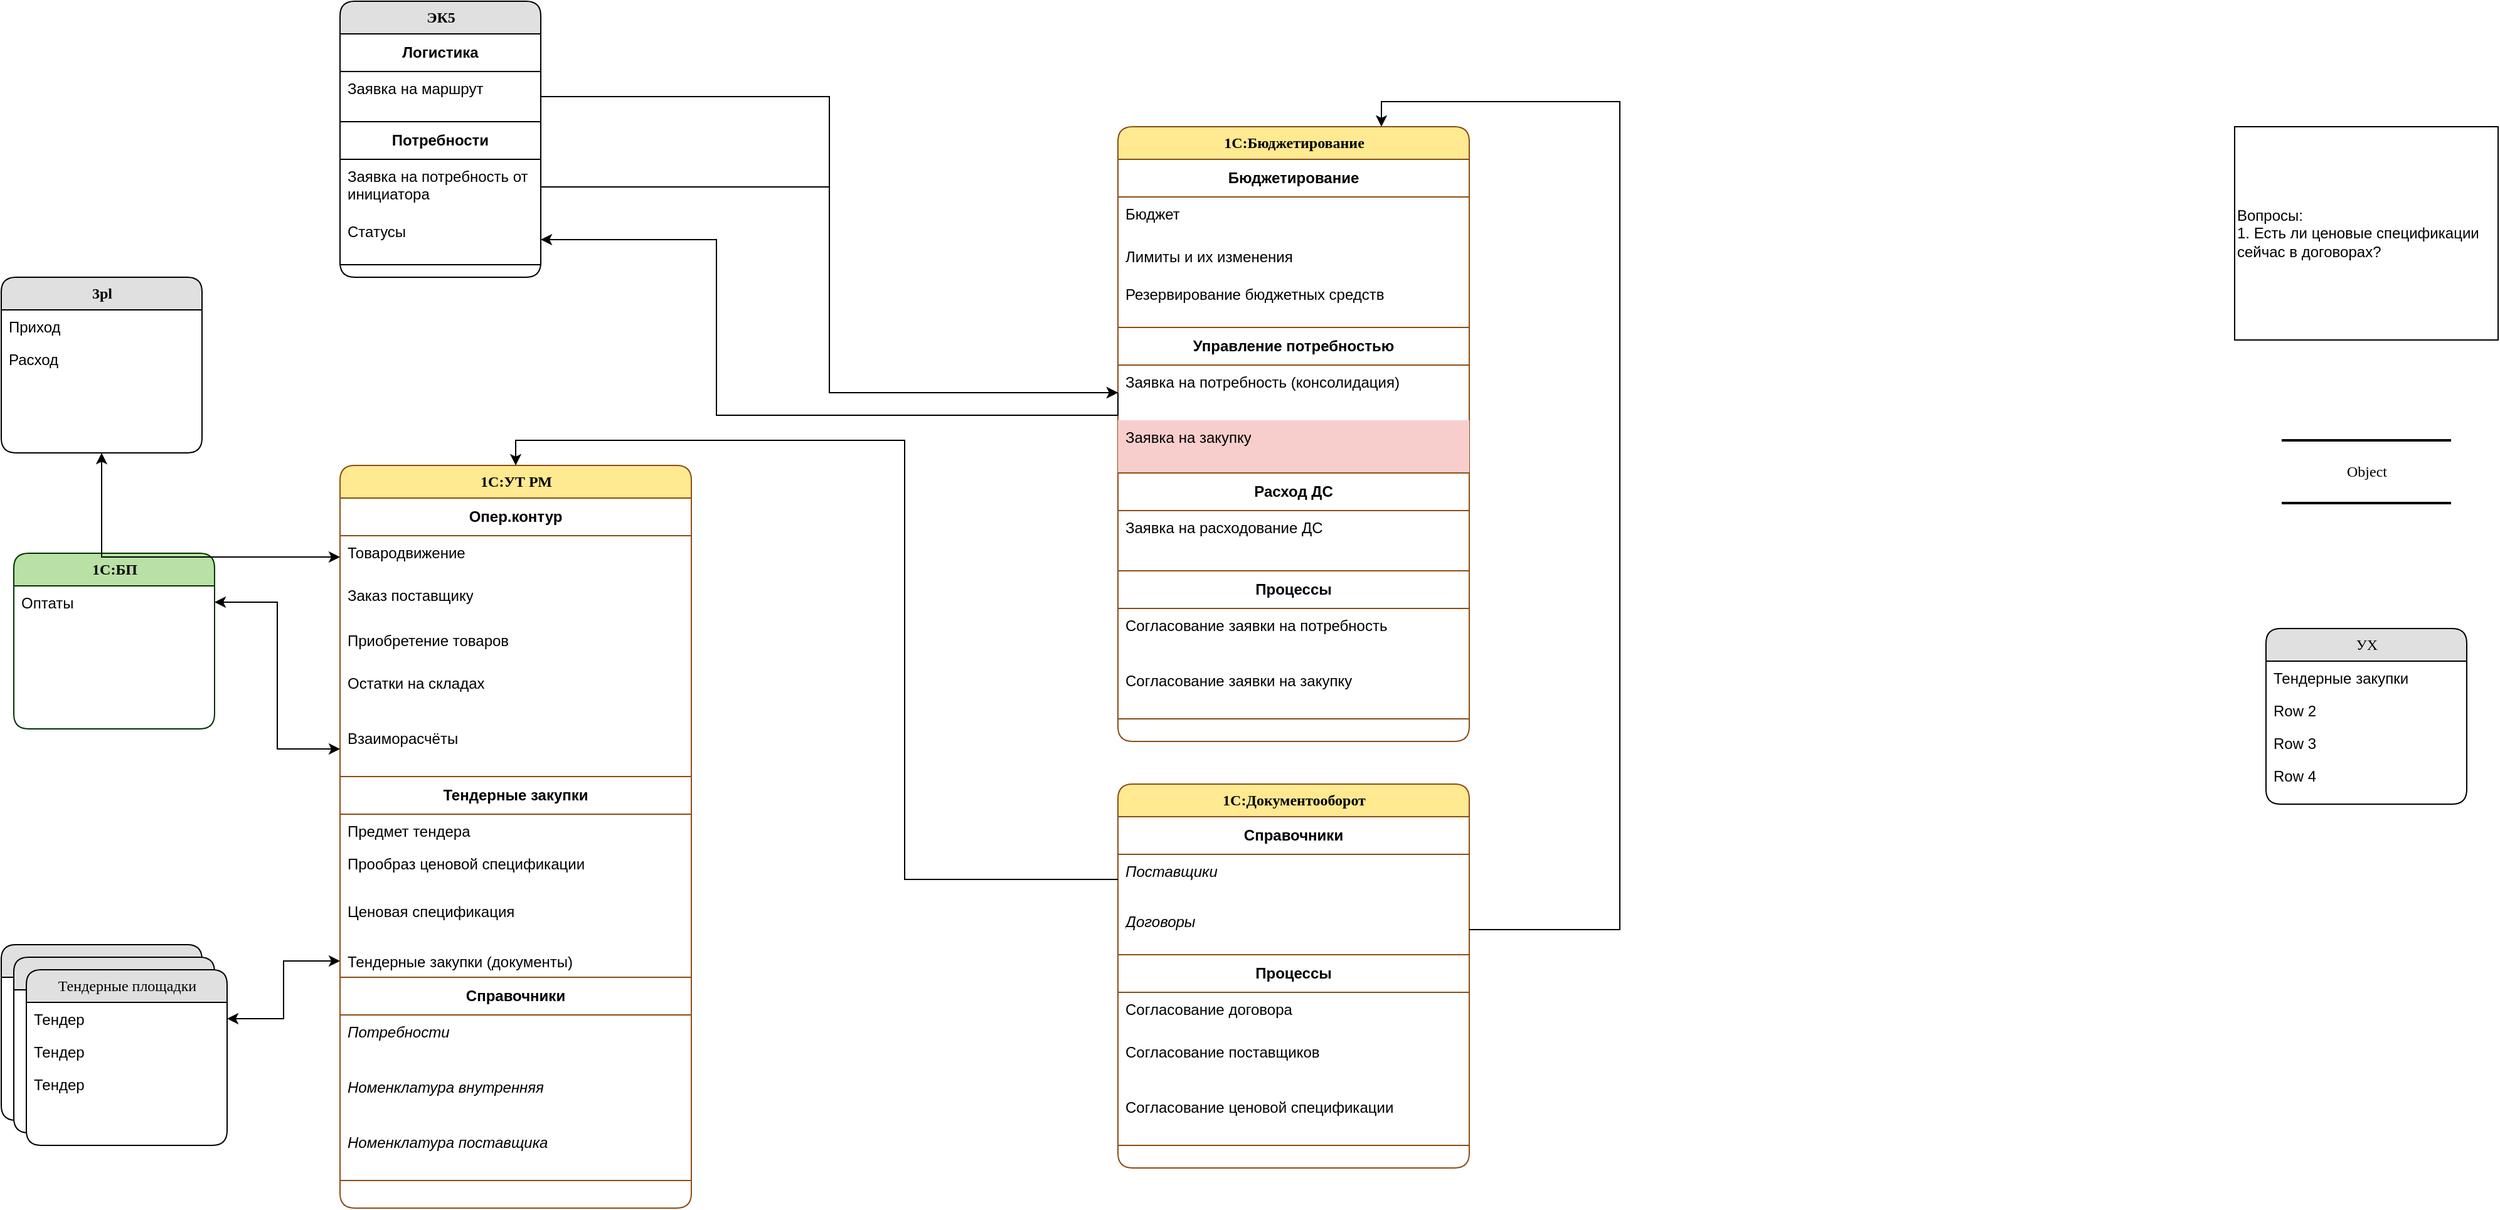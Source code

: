 <mxfile version="22.1.11" type="github">
  <diagram name="Page-1" id="5d7acffa-a066-3a61-03fe-96351882024d">
    <mxGraphModel dx="1969" dy="921" grid="1" gridSize="10" guides="1" tooltips="1" connect="1" arrows="1" fold="1" page="1" pageScale="1" pageWidth="1100" pageHeight="850" background="#ffffff" math="0" shadow="0">
      <root>
        <mxCell id="0" />
        <mxCell id="1" parent="0" />
        <mxCell id="2debaab0fafb2da2-10" value="Object" style="html=1;rounded=0;shadow=0;comic=0;labelBackgroundColor=none;strokeWidth=2;fontFamily=Verdana;fontSize=12;align=center;shape=mxgraph.ios7ui.horLines;" parent="1" vertex="1">
          <mxGeometry x="1837.5" y="370" width="135" height="50" as="geometry" />
        </mxCell>
        <mxCell id="21ea969265ad0168-18" value="УХ" style="swimlane;html=1;fontStyle=0;childLayout=stackLayout;horizontal=1;startSize=26;fillColor=#e0e0e0;horizontalStack=0;resizeParent=1;resizeLast=0;collapsible=1;marginBottom=0;swimlaneFillColor=#ffffff;align=center;rounded=1;shadow=0;comic=0;labelBackgroundColor=none;strokeWidth=1;fontFamily=Verdana;fontSize=12" parent="1" vertex="1">
          <mxGeometry x="1825" y="520" width="160" height="140" as="geometry" />
        </mxCell>
        <mxCell id="21ea969265ad0168-19" value="Тендерные закупки" style="text;html=1;strokeColor=none;fillColor=none;spacingLeft=4;spacingRight=4;whiteSpace=wrap;overflow=hidden;rotatable=0;points=[[0,0.5],[1,0.5]];portConstraint=eastwest;" parent="21ea969265ad0168-18" vertex="1">
          <mxGeometry y="26" width="160" height="26" as="geometry" />
        </mxCell>
        <mxCell id="21ea969265ad0168-20" value="Row 2" style="text;html=1;strokeColor=none;fillColor=none;spacingLeft=4;spacingRight=4;whiteSpace=wrap;overflow=hidden;rotatable=0;points=[[0,0.5],[1,0.5]];portConstraint=eastwest;" parent="21ea969265ad0168-18" vertex="1">
          <mxGeometry y="52" width="160" height="26" as="geometry" />
        </mxCell>
        <mxCell id="21ea969265ad0168-51" value="Row 3" style="text;html=1;strokeColor=none;fillColor=none;spacingLeft=4;spacingRight=4;whiteSpace=wrap;overflow=hidden;rotatable=0;points=[[0,0.5],[1,0.5]];portConstraint=eastwest;" parent="21ea969265ad0168-18" vertex="1">
          <mxGeometry y="78" width="160" height="26" as="geometry" />
        </mxCell>
        <mxCell id="21ea969265ad0168-21" value="Row 4" style="text;html=1;strokeColor=none;fillColor=none;spacingLeft=4;spacingRight=4;whiteSpace=wrap;overflow=hidden;rotatable=0;points=[[0,0.5],[1,0.5]];portConstraint=eastwest;" parent="21ea969265ad0168-18" vertex="1">
          <mxGeometry y="104" width="160" height="26" as="geometry" />
        </mxCell>
        <mxCell id="-Be9Nho__Xy84-P588cp-6" value="1С:УТ РМ" style="swimlane;html=1;fontStyle=1;childLayout=stackLayout;horizontal=1;startSize=26;fillColor=#FFE991;horizontalStack=0;resizeParent=1;resizeLast=0;collapsible=1;marginBottom=0;swimlaneFillColor=#ffffff;align=center;rounded=1;shadow=0;comic=0;labelBackgroundColor=none;strokeWidth=1;fontFamily=Verdana;fontSize=12;strokeColor=#8B4D13;" vertex="1" parent="1">
          <mxGeometry x="290" y="390" width="280" height="592" as="geometry" />
        </mxCell>
        <mxCell id="-Be9Nho__Xy84-P588cp-121" value="Опер.контур" style="swimlane;fontStyle=1;childLayout=stackLayout;horizontal=1;startSize=30;horizontalStack=0;resizeParent=1;resizeParentMax=0;resizeLast=0;collapsible=1;marginBottom=0;whiteSpace=wrap;html=1;strokeColor=#8B4D13;" vertex="1" parent="-Be9Nho__Xy84-P588cp-6">
          <mxGeometry y="26" width="280" height="222" as="geometry" />
        </mxCell>
        <mxCell id="-Be9Nho__Xy84-P588cp-94" value="Товародвижение" style="text;html=1;strokeColor=none;fillColor=none;spacingLeft=4;spacingRight=4;whiteSpace=wrap;overflow=hidden;rotatable=0;points=[[0,0.5],[1,0.5]];portConstraint=eastwest;" vertex="1" parent="-Be9Nho__Xy84-P588cp-121">
          <mxGeometry y="30" width="280" height="34" as="geometry" />
        </mxCell>
        <mxCell id="-Be9Nho__Xy84-P588cp-7" value="Заказ поставщику" style="text;html=1;strokeColor=none;fillColor=none;spacingLeft=4;spacingRight=4;whiteSpace=wrap;overflow=hidden;rotatable=0;points=[[0,0.5],[1,0.5]];portConstraint=eastwest;" vertex="1" parent="-Be9Nho__Xy84-P588cp-121">
          <mxGeometry y="64" width="280" height="36" as="geometry" />
        </mxCell>
        <mxCell id="-Be9Nho__Xy84-P588cp-9" value="Приобретение товаров" style="text;html=1;strokeColor=none;fillColor=none;spacingLeft=4;spacingRight=4;whiteSpace=wrap;overflow=hidden;rotatable=0;points=[[0,0.5],[1,0.5]];portConstraint=eastwest;" vertex="1" parent="-Be9Nho__Xy84-P588cp-121">
          <mxGeometry y="100" width="280" height="34" as="geometry" />
        </mxCell>
        <mxCell id="-Be9Nho__Xy84-P588cp-50" value="Остатки на складах" style="text;html=1;strokeColor=none;fillColor=none;spacingLeft=4;spacingRight=4;whiteSpace=wrap;overflow=hidden;rotatable=0;points=[[0,0.5],[1,0.5]];portConstraint=eastwest;" vertex="1" parent="-Be9Nho__Xy84-P588cp-121">
          <mxGeometry y="134" width="280" height="44" as="geometry" />
        </mxCell>
        <mxCell id="-Be9Nho__Xy84-P588cp-92" value="Взаиморасчёты" style="text;html=1;strokeColor=none;fillColor=none;spacingLeft=4;spacingRight=4;whiteSpace=wrap;overflow=hidden;rotatable=0;points=[[0,0.5],[1,0.5]];portConstraint=eastwest;" vertex="1" parent="-Be9Nho__Xy84-P588cp-121">
          <mxGeometry y="178" width="280" height="44" as="geometry" />
        </mxCell>
        <mxCell id="-Be9Nho__Xy84-P588cp-15" value="Тендерные закупки" style="swimlane;fontStyle=1;childLayout=stackLayout;horizontal=1;startSize=30;horizontalStack=0;resizeParent=1;resizeParentMax=0;resizeLast=0;collapsible=1;marginBottom=0;whiteSpace=wrap;html=1;strokeColor=#8B4D13;" vertex="1" parent="-Be9Nho__Xy84-P588cp-6">
          <mxGeometry y="248" width="280" height="160" as="geometry" />
        </mxCell>
        <mxCell id="-Be9Nho__Xy84-P588cp-19" value="Предмет тендера" style="text;html=1;strokeColor=none;fillColor=none;spacingLeft=4;spacingRight=4;whiteSpace=wrap;overflow=hidden;rotatable=0;points=[[0,0.5],[1,0.5]];portConstraint=eastwest;" vertex="1" parent="-Be9Nho__Xy84-P588cp-15">
          <mxGeometry y="30" width="280" height="26" as="geometry" />
        </mxCell>
        <mxCell id="-Be9Nho__Xy84-P588cp-17" value="Прообраз ценовой спецификации" style="text;html=1;strokeColor=none;fillColor=none;spacingLeft=4;spacingRight=4;whiteSpace=wrap;overflow=hidden;rotatable=0;points=[[0,0.5],[1,0.5]];portConstraint=eastwest;" vertex="1" parent="-Be9Nho__Xy84-P588cp-15">
          <mxGeometry y="56" width="280" height="38" as="geometry" />
        </mxCell>
        <mxCell id="-Be9Nho__Xy84-P588cp-87" value="Ценовая спецификация" style="text;html=1;strokeColor=none;fillColor=none;spacingLeft=4;spacingRight=4;whiteSpace=wrap;overflow=hidden;rotatable=0;points=[[0,0.5],[1,0.5]];portConstraint=eastwest;" vertex="1" parent="-Be9Nho__Xy84-P588cp-15">
          <mxGeometry y="94" width="280" height="40" as="geometry" />
        </mxCell>
        <mxCell id="-Be9Nho__Xy84-P588cp-16" value="Тендерные закупки (документы)" style="text;html=1;strokeColor=none;fillColor=none;spacingLeft=4;spacingRight=4;whiteSpace=wrap;overflow=hidden;rotatable=0;points=[[0,0.5],[1,0.5]];portConstraint=eastwest;" vertex="1" parent="-Be9Nho__Xy84-P588cp-15">
          <mxGeometry y="134" width="280" height="26" as="geometry" />
        </mxCell>
        <mxCell id="-Be9Nho__Xy84-P588cp-126" value="Справочники" style="swimlane;fontStyle=1;childLayout=stackLayout;horizontal=1;startSize=30;horizontalStack=0;resizeParent=1;resizeParentMax=0;resizeLast=0;collapsible=1;marginBottom=0;whiteSpace=wrap;html=1;strokeColor=#8B4D13;" vertex="1" parent="-Be9Nho__Xy84-P588cp-6">
          <mxGeometry y="408" width="280" height="162" as="geometry" />
        </mxCell>
        <mxCell id="-Be9Nho__Xy84-P588cp-64" value="Потребности" style="text;html=1;strokeColor=none;fillColor=none;spacingLeft=4;spacingRight=4;whiteSpace=wrap;overflow=hidden;rotatable=0;points=[[0,0.5],[1,0.5]];portConstraint=eastwest;fontStyle=2" vertex="1" parent="-Be9Nho__Xy84-P588cp-126">
          <mxGeometry y="30" width="280" height="44" as="geometry" />
        </mxCell>
        <mxCell id="-Be9Nho__Xy84-P588cp-57" value="Номенклатура внутренняя" style="text;html=1;strokeColor=none;fillColor=none;spacingLeft=4;spacingRight=4;whiteSpace=wrap;overflow=hidden;rotatable=0;points=[[0,0.5],[1,0.5]];portConstraint=eastwest;fontStyle=2" vertex="1" parent="-Be9Nho__Xy84-P588cp-126">
          <mxGeometry y="74" width="280" height="44" as="geometry" />
        </mxCell>
        <mxCell id="-Be9Nho__Xy84-P588cp-20" value="Номенклатура поставщика" style="text;html=1;strokeColor=none;fillColor=none;spacingLeft=4;spacingRight=4;whiteSpace=wrap;overflow=hidden;rotatable=0;points=[[0,0.5],[1,0.5]];portConstraint=eastwest;fontStyle=2" vertex="1" parent="-Be9Nho__Xy84-P588cp-126">
          <mxGeometry y="118" width="280" height="44" as="geometry" />
        </mxCell>
        <mxCell id="-Be9Nho__Xy84-P588cp-11" value="1С:Бюджетирование" style="swimlane;html=1;fontStyle=1;childLayout=stackLayout;horizontal=1;startSize=26;fillColor=#FFE991;horizontalStack=0;resizeParent=1;resizeLast=0;collapsible=1;marginBottom=0;swimlaneFillColor=#ffffff;align=center;rounded=1;shadow=0;comic=0;labelBackgroundColor=none;strokeWidth=1;fontFamily=Verdana;fontSize=12;strokeColor=#8B4D13;" vertex="1" parent="1">
          <mxGeometry x="910" y="120" width="280" height="490" as="geometry" />
        </mxCell>
        <mxCell id="-Be9Nho__Xy84-P588cp-101" value="Бюджетирование" style="swimlane;fontStyle=1;childLayout=stackLayout;horizontal=1;startSize=30;horizontalStack=0;resizeParent=1;resizeParentMax=0;resizeLast=0;collapsible=1;marginBottom=0;whiteSpace=wrap;html=1;strokeColor=#8B4D13;" vertex="1" parent="-Be9Nho__Xy84-P588cp-11">
          <mxGeometry y="26" width="280" height="134" as="geometry" />
        </mxCell>
        <mxCell id="-Be9Nho__Xy84-P588cp-106" value="Бюджет" style="text;html=1;strokeColor=none;fillColor=none;spacingLeft=4;spacingRight=4;whiteSpace=wrap;overflow=hidden;rotatable=0;points=[[0,0.5],[1,0.5]];portConstraint=eastwest;" vertex="1" parent="-Be9Nho__Xy84-P588cp-101">
          <mxGeometry y="30" width="280" height="34" as="geometry" />
        </mxCell>
        <mxCell id="-Be9Nho__Xy84-P588cp-158" value="Лимиты и их изменения" style="text;html=1;strokeColor=none;fillColor=none;spacingLeft=4;spacingRight=4;whiteSpace=wrap;overflow=hidden;rotatable=0;points=[[0,0.5],[1,0.5]];portConstraint=eastwest;" vertex="1" parent="-Be9Nho__Xy84-P588cp-101">
          <mxGeometry y="64" width="280" height="30" as="geometry" />
        </mxCell>
        <mxCell id="-Be9Nho__Xy84-P588cp-14" value="Резервирование бюджетных средств" style="text;html=1;strokeColor=none;fillColor=none;spacingLeft=4;spacingRight=4;whiteSpace=wrap;overflow=hidden;rotatable=0;points=[[0,0.5],[1,0.5]];portConstraint=eastwest;" vertex="1" parent="-Be9Nho__Xy84-P588cp-101">
          <mxGeometry y="94" width="280" height="40" as="geometry" />
        </mxCell>
        <mxCell id="-Be9Nho__Xy84-P588cp-112" value="Управление потребностью" style="swimlane;fontStyle=1;childLayout=stackLayout;horizontal=1;startSize=30;horizontalStack=0;resizeParent=1;resizeParentMax=0;resizeLast=0;collapsible=1;marginBottom=0;whiteSpace=wrap;html=1;strokeColor=#8B4D13;" vertex="1" parent="-Be9Nho__Xy84-P588cp-11">
          <mxGeometry y="160" width="280" height="116" as="geometry" />
        </mxCell>
        <mxCell id="-Be9Nho__Xy84-P588cp-12" value="Заявка на потребность (консолидация)" style="text;html=1;strokeColor=none;fillColor=none;spacingLeft=4;spacingRight=4;whiteSpace=wrap;overflow=hidden;rotatable=0;points=[[0,0.5],[1,0.5]];portConstraint=eastwest;" vertex="1" parent="-Be9Nho__Xy84-P588cp-112">
          <mxGeometry y="30" width="280" height="44" as="geometry" />
        </mxCell>
        <mxCell id="-Be9Nho__Xy84-P588cp-51" value="Заявка на закупку" style="text;html=1;strokeColor=none;fillColor=#F8CECC;spacingLeft=4;spacingRight=4;whiteSpace=wrap;overflow=hidden;rotatable=0;points=[[0,0.5],[1,0.5]];portConstraint=eastwest;" vertex="1" parent="-Be9Nho__Xy84-P588cp-112">
          <mxGeometry y="74" width="280" height="42" as="geometry" />
        </mxCell>
        <mxCell id="-Be9Nho__Xy84-P588cp-132" value="Расход ДС" style="swimlane;fontStyle=1;childLayout=stackLayout;horizontal=1;startSize=30;horizontalStack=0;resizeParent=1;resizeParentMax=0;resizeLast=0;collapsible=1;marginBottom=0;whiteSpace=wrap;html=1;strokeColor=#8B4D13;" vertex="1" parent="-Be9Nho__Xy84-P588cp-11">
          <mxGeometry y="276" width="280" height="78" as="geometry" />
        </mxCell>
        <mxCell id="-Be9Nho__Xy84-P588cp-13" value="Заявка на расходование ДС" style="text;html=1;strokeColor=none;fillColor=none;spacingLeft=4;spacingRight=4;whiteSpace=wrap;overflow=hidden;rotatable=0;points=[[0,0.5],[1,0.5]];portConstraint=eastwest;" vertex="1" parent="-Be9Nho__Xy84-P588cp-132">
          <mxGeometry y="30" width="280" height="48" as="geometry" />
        </mxCell>
        <mxCell id="-Be9Nho__Xy84-P588cp-159" value="Процессы" style="swimlane;fontStyle=1;childLayout=stackLayout;horizontal=1;startSize=30;horizontalStack=0;resizeParent=1;resizeParentMax=0;resizeLast=0;collapsible=1;marginBottom=0;whiteSpace=wrap;html=1;strokeColor=#8B4D13;" vertex="1" parent="-Be9Nho__Xy84-P588cp-11">
          <mxGeometry y="354" width="280" height="118" as="geometry" />
        </mxCell>
        <mxCell id="-Be9Nho__Xy84-P588cp-66" value="Согласование заявки на потребность" style="text;html=1;strokeColor=none;fillColor=none;spacingLeft=4;spacingRight=4;whiteSpace=wrap;overflow=hidden;rotatable=0;points=[[0,0.5],[1,0.5]];portConstraint=eastwest;" vertex="1" parent="-Be9Nho__Xy84-P588cp-159">
          <mxGeometry y="30" width="280" height="44" as="geometry" />
        </mxCell>
        <mxCell id="-Be9Nho__Xy84-P588cp-67" value="Согласование заявки на закупку" style="text;html=1;strokeColor=none;fillColor=none;spacingLeft=4;spacingRight=4;whiteSpace=wrap;overflow=hidden;rotatable=0;points=[[0,0.5],[1,0.5]];portConstraint=eastwest;" vertex="1" parent="-Be9Nho__Xy84-P588cp-159">
          <mxGeometry y="74" width="280" height="44" as="geometry" />
        </mxCell>
        <mxCell id="-Be9Nho__Xy84-P588cp-21" value="ЭК5" style="swimlane;html=1;fontStyle=1;childLayout=stackLayout;horizontal=1;startSize=26;fillColor=#e0e0e0;horizontalStack=0;resizeParent=1;resizeLast=0;collapsible=1;marginBottom=0;swimlaneFillColor=#ffffff;align=center;rounded=1;shadow=0;comic=0;labelBackgroundColor=none;strokeWidth=1;fontFamily=Verdana;fontSize=12" vertex="1" parent="1">
          <mxGeometry x="290" y="20" width="160" height="220" as="geometry" />
        </mxCell>
        <mxCell id="-Be9Nho__Xy84-P588cp-150" value="Логистика" style="swimlane;fontStyle=1;childLayout=stackLayout;horizontal=1;startSize=30;horizontalStack=0;resizeParent=1;resizeParentMax=0;resizeLast=0;collapsible=1;marginBottom=0;whiteSpace=wrap;html=1;" vertex="1" parent="-Be9Nho__Xy84-P588cp-21">
          <mxGeometry y="26" width="160" height="70" as="geometry" />
        </mxCell>
        <mxCell id="-Be9Nho__Xy84-P588cp-110" value="Заявка на маршрут" style="text;html=1;strokeColor=none;fillColor=none;spacingLeft=4;spacingRight=4;whiteSpace=wrap;overflow=hidden;rotatable=0;points=[[0,0.5],[1,0.5]];portConstraint=eastwest;" vertex="1" parent="-Be9Nho__Xy84-P588cp-150">
          <mxGeometry y="30" width="160" height="40" as="geometry" />
        </mxCell>
        <mxCell id="-Be9Nho__Xy84-P588cp-146" value="Потребности" style="swimlane;fontStyle=1;childLayout=stackLayout;horizontal=1;startSize=30;horizontalStack=0;resizeParent=1;resizeParentMax=0;resizeLast=0;collapsible=1;marginBottom=0;whiteSpace=wrap;html=1;" vertex="1" parent="-Be9Nho__Xy84-P588cp-21">
          <mxGeometry y="96" width="160" height="114" as="geometry">
            <mxRectangle y="96" width="160" height="30" as="alternateBounds" />
          </mxGeometry>
        </mxCell>
        <mxCell id="-Be9Nho__Xy84-P588cp-22" value="Заявка на потребность от инициатора" style="text;html=1;strokeColor=none;fillColor=none;spacingLeft=4;spacingRight=4;whiteSpace=wrap;overflow=hidden;rotatable=0;points=[[0,0.5],[1,0.5]];portConstraint=eastwest;" vertex="1" parent="-Be9Nho__Xy84-P588cp-146">
          <mxGeometry y="30" width="160" height="44" as="geometry" />
        </mxCell>
        <mxCell id="-Be9Nho__Xy84-P588cp-99" value="Статусы" style="text;html=1;strokeColor=none;fillColor=none;spacingLeft=4;spacingRight=4;whiteSpace=wrap;overflow=hidden;rotatable=0;points=[[0,0.5],[1,0.5]];portConstraint=eastwest;" vertex="1" parent="-Be9Nho__Xy84-P588cp-146">
          <mxGeometry y="74" width="160" height="40" as="geometry" />
        </mxCell>
        <mxCell id="-Be9Nho__Xy84-P588cp-37" value="1С:БП" style="swimlane;html=1;fontStyle=1;childLayout=stackLayout;horizontal=1;startSize=26;fillColor=#B9E0A5;horizontalStack=0;resizeParent=1;resizeLast=0;collapsible=1;marginBottom=0;swimlaneFillColor=#ffffff;align=center;rounded=1;shadow=0;comic=0;labelBackgroundColor=none;strokeWidth=1;fontFamily=Verdana;fontSize=12;strokeColor=#003300;" vertex="1" parent="1">
          <mxGeometry x="30" y="460" width="160" height="140" as="geometry" />
        </mxCell>
        <mxCell id="-Be9Nho__Xy84-P588cp-41" value="Оптаты" style="text;html=1;strokeColor=none;fillColor=none;spacingLeft=4;spacingRight=4;whiteSpace=wrap;overflow=hidden;rotatable=0;points=[[0,0.5],[1,0.5]];portConstraint=eastwest;" vertex="1" parent="-Be9Nho__Xy84-P588cp-37">
          <mxGeometry y="26" width="160" height="26" as="geometry" />
        </mxCell>
        <mxCell id="-Be9Nho__Xy84-P588cp-45" value="3pl" style="swimlane;html=1;fontStyle=1;childLayout=stackLayout;horizontal=1;startSize=26;fillColor=#e0e0e0;horizontalStack=0;resizeParent=1;resizeLast=0;collapsible=1;marginBottom=0;swimlaneFillColor=#ffffff;align=center;rounded=1;shadow=0;comic=0;labelBackgroundColor=none;strokeWidth=1;fontFamily=Verdana;fontSize=12" vertex="1" parent="1">
          <mxGeometry x="20" y="240" width="160" height="140" as="geometry" />
        </mxCell>
        <mxCell id="-Be9Nho__Xy84-P588cp-47" value="Приход" style="text;html=1;strokeColor=none;fillColor=none;spacingLeft=4;spacingRight=4;whiteSpace=wrap;overflow=hidden;rotatable=0;points=[[0,0.5],[1,0.5]];portConstraint=eastwest;" vertex="1" parent="-Be9Nho__Xy84-P588cp-45">
          <mxGeometry y="26" width="160" height="26" as="geometry" />
        </mxCell>
        <mxCell id="-Be9Nho__Xy84-P588cp-48" value="Расход" style="text;html=1;strokeColor=none;fillColor=none;spacingLeft=4;spacingRight=4;whiteSpace=wrap;overflow=hidden;rotatable=0;points=[[0,0.5],[1,0.5]];portConstraint=eastwest;" vertex="1" parent="-Be9Nho__Xy84-P588cp-45">
          <mxGeometry y="52" width="160" height="26" as="geometry" />
        </mxCell>
        <mxCell id="-Be9Nho__Xy84-P588cp-68" value="1С:Документооборот" style="swimlane;html=1;fontStyle=1;childLayout=stackLayout;horizontal=1;startSize=26;fillColor=#FFE991;horizontalStack=0;resizeParent=1;resizeLast=0;collapsible=1;marginBottom=0;swimlaneFillColor=#ffffff;align=center;rounded=1;shadow=0;comic=0;labelBackgroundColor=none;strokeWidth=1;fontFamily=Verdana;fontSize=12;strokeColor=#8B4D13;" vertex="1" parent="1">
          <mxGeometry x="910" y="644" width="280" height="306" as="geometry" />
        </mxCell>
        <mxCell id="-Be9Nho__Xy84-P588cp-138" value="Справочники" style="swimlane;fontStyle=1;childLayout=stackLayout;horizontal=1;startSize=30;horizontalStack=0;resizeParent=1;resizeParentMax=0;resizeLast=0;collapsible=1;marginBottom=0;whiteSpace=wrap;html=1;strokeColor=#8B4D13;" vertex="1" parent="-Be9Nho__Xy84-P588cp-68">
          <mxGeometry y="26" width="280" height="110" as="geometry" />
        </mxCell>
        <mxCell id="-Be9Nho__Xy84-P588cp-18" value="Поставщики" style="text;html=1;strokeColor=none;fillColor=none;spacingLeft=4;spacingRight=4;whiteSpace=wrap;overflow=hidden;rotatable=0;points=[[0,0.5],[1,0.5]];portConstraint=eastwest;fontStyle=2" vertex="1" parent="-Be9Nho__Xy84-P588cp-138">
          <mxGeometry y="30" width="280" height="40" as="geometry" />
        </mxCell>
        <mxCell id="-Be9Nho__Xy84-P588cp-72" value="Договоры" style="text;html=1;strokeColor=none;fillColor=none;spacingLeft=4;spacingRight=4;whiteSpace=wrap;overflow=hidden;rotatable=0;points=[[0,0.5],[1,0.5]];portConstraint=eastwest;fontStyle=2" vertex="1" parent="-Be9Nho__Xy84-P588cp-138">
          <mxGeometry y="70" width="280" height="40" as="geometry" />
        </mxCell>
        <mxCell id="-Be9Nho__Xy84-P588cp-142" value="Процессы" style="swimlane;fontStyle=1;childLayout=stackLayout;horizontal=1;startSize=30;horizontalStack=0;resizeParent=1;resizeParentMax=0;resizeLast=0;collapsible=1;marginBottom=0;whiteSpace=wrap;html=1;strokeColor=#8B4D13;" vertex="1" parent="-Be9Nho__Xy84-P588cp-68">
          <mxGeometry y="136" width="280" height="152" as="geometry" />
        </mxCell>
        <mxCell id="-Be9Nho__Xy84-P588cp-69" value="Согласование договора" style="text;html=1;strokeColor=none;fillColor=none;spacingLeft=4;spacingRight=4;whiteSpace=wrap;overflow=hidden;rotatable=0;points=[[0,0.5],[1,0.5]];portConstraint=eastwest;" vertex="1" parent="-Be9Nho__Xy84-P588cp-142">
          <mxGeometry y="30" width="280" height="34" as="geometry" />
        </mxCell>
        <mxCell id="-Be9Nho__Xy84-P588cp-86" value="Согласование поставщиков" style="text;html=1;strokeColor=none;fillColor=none;spacingLeft=4;spacingRight=4;whiteSpace=wrap;overflow=hidden;rotatable=0;points=[[0,0.5],[1,0.5]];portConstraint=eastwest;fontStyle=0" vertex="1" parent="-Be9Nho__Xy84-P588cp-142">
          <mxGeometry y="64" width="280" height="44" as="geometry" />
        </mxCell>
        <mxCell id="-Be9Nho__Xy84-P588cp-70" value="Согласование ценовой спецификации" style="text;html=1;strokeColor=none;fillColor=none;spacingLeft=4;spacingRight=4;whiteSpace=wrap;overflow=hidden;rotatable=0;points=[[0,0.5],[1,0.5]];portConstraint=eastwest;" vertex="1" parent="-Be9Nho__Xy84-P588cp-142">
          <mxGeometry y="108" width="280" height="44" as="geometry" />
        </mxCell>
        <mxCell id="-Be9Nho__Xy84-P588cp-74" value="Вопросы:&lt;br&gt;1. Есть ли ценовые спецификации сейчас в договорах?" style="rounded=0;whiteSpace=wrap;html=1;align=left;" vertex="1" parent="1">
          <mxGeometry x="1800" y="120" width="210" height="170" as="geometry" />
        </mxCell>
        <mxCell id="-Be9Nho__Xy84-P588cp-83" value="" style="group" vertex="1" connectable="0" parent="1">
          <mxGeometry x="20" y="772" width="180" height="160" as="geometry" />
        </mxCell>
        <mxCell id="-Be9Nho__Xy84-P588cp-75" value="" style="swimlane;html=1;fontStyle=0;childLayout=stackLayout;horizontal=1;startSize=26;fillColor=#e0e0e0;horizontalStack=0;resizeParent=1;resizeLast=0;collapsible=1;marginBottom=0;swimlaneFillColor=#ffffff;align=center;rounded=1;shadow=0;comic=0;labelBackgroundColor=none;strokeWidth=1;fontFamily=Verdana;fontSize=12" vertex="1" parent="-Be9Nho__Xy84-P588cp-83">
          <mxGeometry width="160" height="140" as="geometry" />
        </mxCell>
        <mxCell id="-Be9Nho__Xy84-P588cp-79" value="" style="swimlane;html=1;fontStyle=0;childLayout=stackLayout;horizontal=1;startSize=26;fillColor=#e0e0e0;horizontalStack=0;resizeParent=1;resizeLast=0;collapsible=1;marginBottom=0;swimlaneFillColor=#ffffff;align=center;rounded=1;shadow=0;comic=0;labelBackgroundColor=none;strokeWidth=1;fontFamily=Verdana;fontSize=12" vertex="1" parent="-Be9Nho__Xy84-P588cp-83">
          <mxGeometry x="10" y="10" width="160" height="140" as="geometry" />
        </mxCell>
        <mxCell id="-Be9Nho__Xy84-P588cp-81" value="Тендерные площадки" style="swimlane;html=1;fontStyle=0;childLayout=stackLayout;horizontal=1;startSize=26;fillColor=#e0e0e0;horizontalStack=0;resizeParent=1;resizeLast=0;collapsible=1;marginBottom=0;swimlaneFillColor=#ffffff;align=center;rounded=1;shadow=0;comic=0;labelBackgroundColor=none;strokeWidth=1;fontFamily=Verdana;fontSize=12" vertex="1" parent="-Be9Nho__Xy84-P588cp-83">
          <mxGeometry x="20" y="20" width="160" height="140" as="geometry" />
        </mxCell>
        <mxCell id="-Be9Nho__Xy84-P588cp-82" value="Тендер" style="text;html=1;strokeColor=none;fillColor=none;spacingLeft=4;spacingRight=4;whiteSpace=wrap;overflow=hidden;rotatable=0;points=[[0,0.5],[1,0.5]];portConstraint=eastwest;" vertex="1" parent="-Be9Nho__Xy84-P588cp-81">
          <mxGeometry y="26" width="160" height="26" as="geometry" />
        </mxCell>
        <mxCell id="-Be9Nho__Xy84-P588cp-88" value="Тендер" style="text;html=1;strokeColor=none;fillColor=none;spacingLeft=4;spacingRight=4;whiteSpace=wrap;overflow=hidden;rotatable=0;points=[[0,0.5],[1,0.5]];portConstraint=eastwest;" vertex="1" parent="-Be9Nho__Xy84-P588cp-81">
          <mxGeometry y="52" width="160" height="26" as="geometry" />
        </mxCell>
        <mxCell id="-Be9Nho__Xy84-P588cp-89" value="Тендер" style="text;html=1;strokeColor=none;fillColor=none;spacingLeft=4;spacingRight=4;whiteSpace=wrap;overflow=hidden;rotatable=0;points=[[0,0.5],[1,0.5]];portConstraint=eastwest;" vertex="1" parent="-Be9Nho__Xy84-P588cp-81">
          <mxGeometry y="78" width="160" height="26" as="geometry" />
        </mxCell>
        <mxCell id="-Be9Nho__Xy84-P588cp-90" style="edgeStyle=orthogonalEdgeStyle;rounded=0;orthogonalLoop=1;jettySize=auto;html=1;entryX=0.75;entryY=0;entryDx=0;entryDy=0;" edge="1" parent="1" source="-Be9Nho__Xy84-P588cp-72" target="-Be9Nho__Xy84-P588cp-11">
          <mxGeometry relative="1" as="geometry">
            <Array as="points">
              <mxPoint x="1310" y="760" />
              <mxPoint x="1310" y="100" />
              <mxPoint x="1120" y="100" />
            </Array>
          </mxGeometry>
        </mxCell>
        <mxCell id="-Be9Nho__Xy84-P588cp-97" style="edgeStyle=orthogonalEdgeStyle;rounded=0;orthogonalLoop=1;jettySize=auto;html=1;endArrow=classic;startArrow=classic;" edge="1" parent="1" source="-Be9Nho__Xy84-P588cp-92" target="-Be9Nho__Xy84-P588cp-41">
          <mxGeometry relative="1" as="geometry" />
        </mxCell>
        <mxCell id="-Be9Nho__Xy84-P588cp-118" style="edgeStyle=orthogonalEdgeStyle;rounded=0;orthogonalLoop=1;jettySize=auto;html=1;endArrow=classic;startArrow=classic;" edge="1" parent="1" source="-Be9Nho__Xy84-P588cp-94" target="-Be9Nho__Xy84-P588cp-45">
          <mxGeometry relative="1" as="geometry">
            <mxPoint x="280" y="290" as="sourcePoint" />
          </mxGeometry>
        </mxCell>
        <mxCell id="-Be9Nho__Xy84-P588cp-156" style="edgeStyle=orthogonalEdgeStyle;rounded=0;orthogonalLoop=1;jettySize=auto;html=1;" edge="1" parent="1" source="-Be9Nho__Xy84-P588cp-110" target="-Be9Nho__Xy84-P588cp-12">
          <mxGeometry relative="1" as="geometry">
            <Array as="points">
              <mxPoint x="680" y="96" />
              <mxPoint x="680" y="332" />
            </Array>
          </mxGeometry>
        </mxCell>
        <mxCell id="-Be9Nho__Xy84-P588cp-157" style="edgeStyle=orthogonalEdgeStyle;rounded=0;orthogonalLoop=1;jettySize=auto;html=1;endArrow=classic;startArrow=classic;" edge="1" parent="1" source="-Be9Nho__Xy84-P588cp-16" target="-Be9Nho__Xy84-P588cp-82">
          <mxGeometry relative="1" as="geometry" />
        </mxCell>
        <mxCell id="-Be9Nho__Xy84-P588cp-161" style="edgeStyle=orthogonalEdgeStyle;rounded=0;orthogonalLoop=1;jettySize=auto;html=1;entryX=0.5;entryY=0;entryDx=0;entryDy=0;" edge="1" parent="1" source="-Be9Nho__Xy84-P588cp-18" target="-Be9Nho__Xy84-P588cp-6">
          <mxGeometry relative="1" as="geometry" />
        </mxCell>
        <mxCell id="-Be9Nho__Xy84-P588cp-162" style="edgeStyle=orthogonalEdgeStyle;rounded=0;orthogonalLoop=1;jettySize=auto;html=1;exitX=0;exitY=0.5;exitDx=0;exitDy=0;" edge="1" parent="1" source="-Be9Nho__Xy84-P588cp-12" target="-Be9Nho__Xy84-P588cp-99">
          <mxGeometry relative="1" as="geometry">
            <Array as="points">
              <mxPoint x="910" y="350" />
              <mxPoint x="590" y="350" />
              <mxPoint x="590" y="210" />
            </Array>
          </mxGeometry>
        </mxCell>
        <mxCell id="-Be9Nho__Xy84-P588cp-163" style="edgeStyle=orthogonalEdgeStyle;rounded=0;orthogonalLoop=1;jettySize=auto;html=1;" edge="1" parent="1" source="-Be9Nho__Xy84-P588cp-22" target="-Be9Nho__Xy84-P588cp-12">
          <mxGeometry relative="1" as="geometry" />
        </mxCell>
      </root>
    </mxGraphModel>
  </diagram>
</mxfile>
